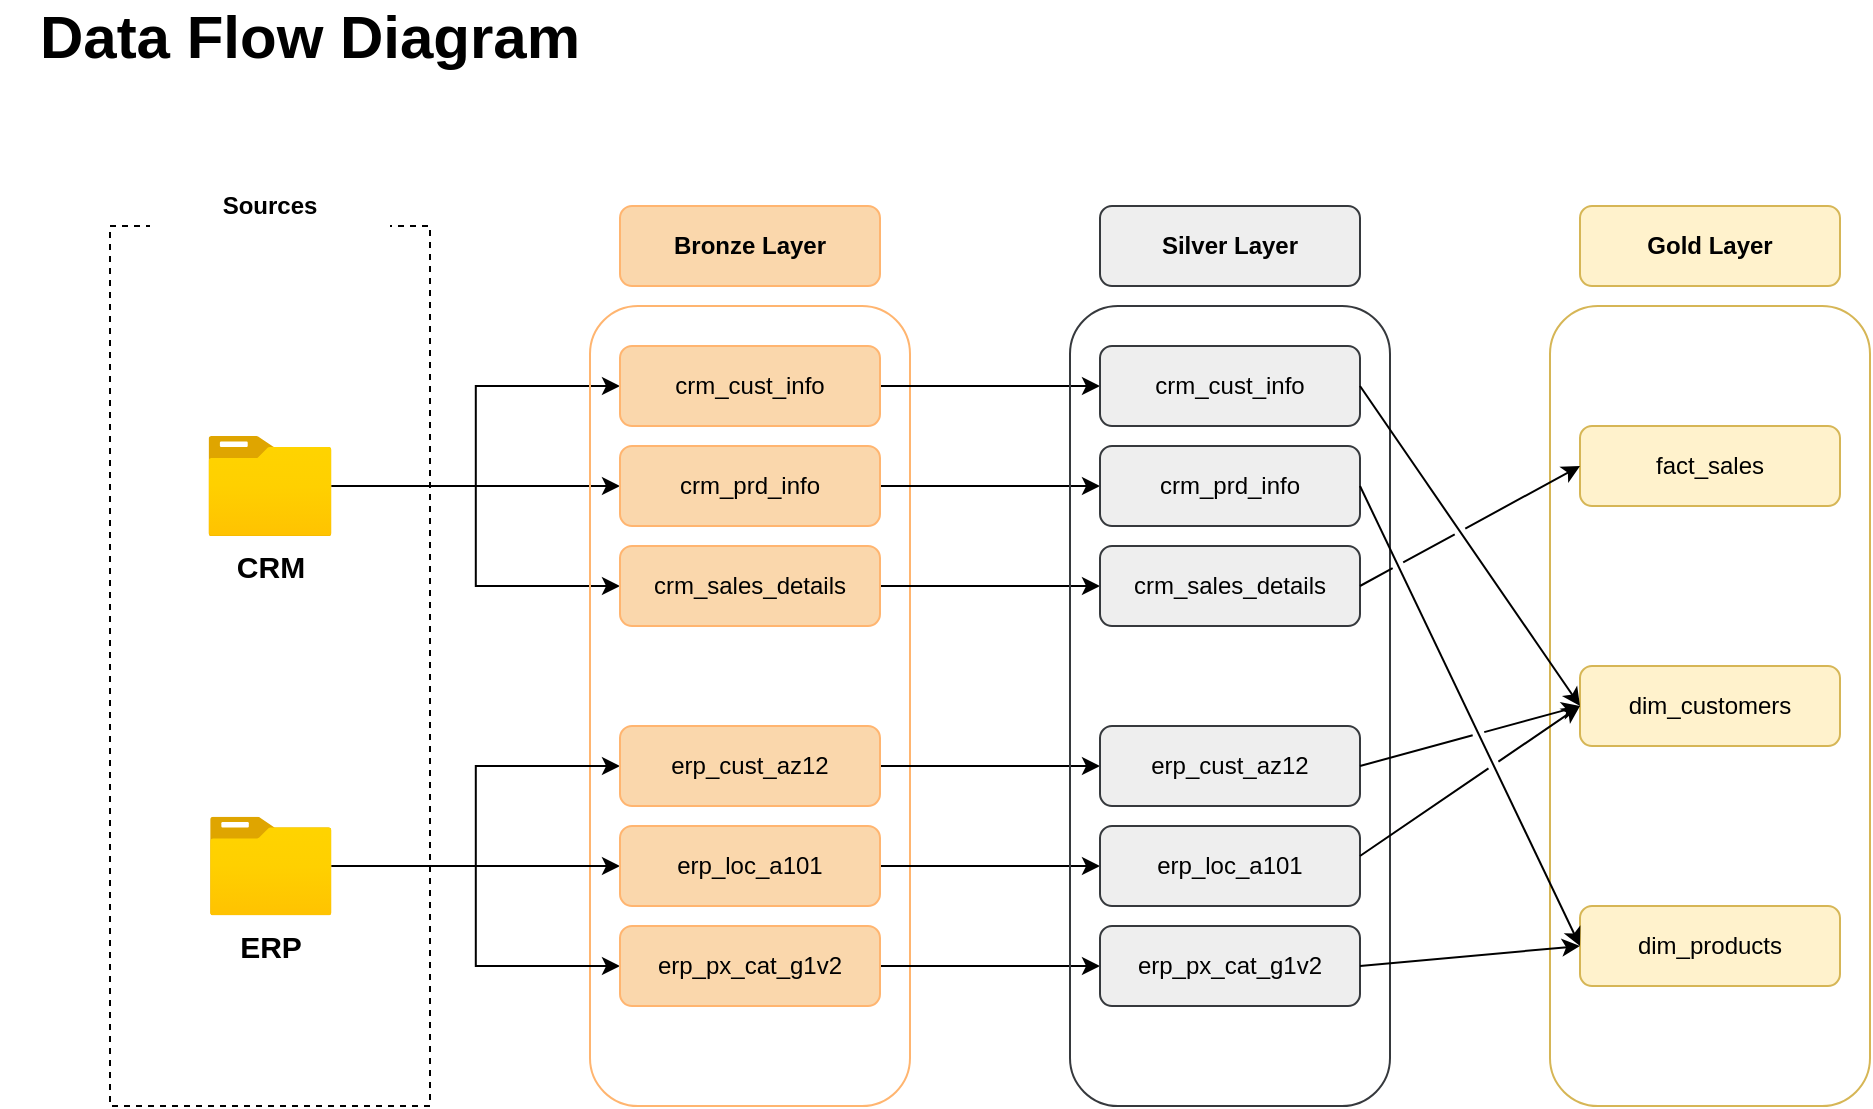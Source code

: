 <mxfile version="27.0.9">
  <diagram name="Page-1" id="W9OQKDCMhxmLWAbxm8fR">
    <mxGraphModel dx="1111" dy="1751" grid="1" gridSize="10" guides="1" tooltips="1" connect="1" arrows="1" fold="1" page="1" pageScale="1" pageWidth="1200" pageHeight="1920" math="0" shadow="0">
      <root>
        <mxCell id="0" />
        <mxCell id="1" parent="0" />
        <mxCell id="Mt2DSFejxQS1Zab_X2QU-1" value="" style="rounded=0;whiteSpace=wrap;html=1;fillColor=none;dashed=1;" parent="1" vertex="1">
          <mxGeometry x="145" y="270" width="160" height="440" as="geometry" />
        </mxCell>
        <mxCell id="Mt2DSFejxQS1Zab_X2QU-3" value="&lt;b&gt;Sources&lt;/b&gt;" style="rounded=1;whiteSpace=wrap;html=1;fillColor=default;strokeColor=none;" parent="1" vertex="1">
          <mxGeometry x="165" y="230" width="120" height="60" as="geometry" />
        </mxCell>
        <mxCell id="Mt2DSFejxQS1Zab_X2QU-24" style="edgeStyle=orthogonalEdgeStyle;rounded=0;orthogonalLoop=1;jettySize=auto;html=1;entryX=0;entryY=0.5;entryDx=0;entryDy=0;" parent="1" source="Mt2DSFejxQS1Zab_X2QU-5" target="Mt2DSFejxQS1Zab_X2QU-12" edge="1">
          <mxGeometry relative="1" as="geometry" />
        </mxCell>
        <mxCell id="Mt2DSFejxQS1Zab_X2QU-25" style="edgeStyle=orthogonalEdgeStyle;rounded=0;orthogonalLoop=1;jettySize=auto;html=1;entryX=0;entryY=0.5;entryDx=0;entryDy=0;" parent="1" source="Mt2DSFejxQS1Zab_X2QU-5" target="Mt2DSFejxQS1Zab_X2QU-10" edge="1">
          <mxGeometry relative="1" as="geometry" />
        </mxCell>
        <mxCell id="Mt2DSFejxQS1Zab_X2QU-29" style="edgeStyle=orthogonalEdgeStyle;rounded=0;orthogonalLoop=1;jettySize=auto;html=1;entryX=0;entryY=0.5;entryDx=0;entryDy=0;" parent="1" source="Mt2DSFejxQS1Zab_X2QU-5" target="Mt2DSFejxQS1Zab_X2QU-11" edge="1">
          <mxGeometry relative="1" as="geometry" />
        </mxCell>
        <mxCell id="Mt2DSFejxQS1Zab_X2QU-5" value="&lt;b&gt;&lt;font style=&quot;font-size: 15px;&quot;&gt;CRM&lt;/font&gt;&lt;/b&gt;" style="image;aspect=fixed;html=1;points=[];align=center;fontSize=12;image=img/lib/azure2/general/Folder_Blank.svg;" parent="1" vertex="1">
          <mxGeometry x="194.19" y="375" width="61.61" height="50" as="geometry" />
        </mxCell>
        <mxCell id="Mt2DSFejxQS1Zab_X2QU-8" value="" style="rounded=1;whiteSpace=wrap;html=1;fillColor=none;strokeColor=#FFB570;" parent="1" vertex="1">
          <mxGeometry x="385" y="310" width="160" height="400" as="geometry" />
        </mxCell>
        <mxCell id="Mt2DSFejxQS1Zab_X2QU-9" value="&lt;b&gt;Bronze Layer&lt;/b&gt;" style="rounded=1;whiteSpace=wrap;html=1;fillColor=#fad7ac;strokeColor=#FFB570;" parent="1" vertex="1">
          <mxGeometry x="400" y="260" width="130" height="40" as="geometry" />
        </mxCell>
        <mxCell id="AcQt561uoarVermznv3J-9" style="edgeStyle=orthogonalEdgeStyle;rounded=0;orthogonalLoop=1;jettySize=auto;html=1;entryX=0;entryY=0.5;entryDx=0;entryDy=0;" parent="1" source="Mt2DSFejxQS1Zab_X2QU-10" target="AcQt561uoarVermznv3J-3" edge="1">
          <mxGeometry relative="1" as="geometry" />
        </mxCell>
        <mxCell id="Mt2DSFejxQS1Zab_X2QU-10" value="&lt;span style=&quot;font-weight: normal;&quot;&gt;crm_cust_info&lt;/span&gt;" style="rounded=1;whiteSpace=wrap;html=1;fillColor=#fad7ac;strokeColor=#FFB570;fontStyle=1" parent="1" vertex="1">
          <mxGeometry x="400" y="330" width="130" height="40" as="geometry" />
        </mxCell>
        <mxCell id="AcQt561uoarVermznv3J-10" style="edgeStyle=orthogonalEdgeStyle;rounded=0;orthogonalLoop=1;jettySize=auto;html=1;entryX=0;entryY=0.5;entryDx=0;entryDy=0;" parent="1" source="Mt2DSFejxQS1Zab_X2QU-11" target="AcQt561uoarVermznv3J-4" edge="1">
          <mxGeometry relative="1" as="geometry" />
        </mxCell>
        <mxCell id="Mt2DSFejxQS1Zab_X2QU-11" value="&lt;span style=&quot;font-weight: normal;&quot;&gt;crm_prd_info&lt;/span&gt;" style="rounded=1;whiteSpace=wrap;html=1;fillColor=#fad7ac;strokeColor=#FFB570;fontStyle=1" parent="1" vertex="1">
          <mxGeometry x="400" y="380" width="130" height="40" as="geometry" />
        </mxCell>
        <mxCell id="AcQt561uoarVermznv3J-11" style="edgeStyle=orthogonalEdgeStyle;rounded=0;orthogonalLoop=1;jettySize=auto;html=1;entryX=0;entryY=0.5;entryDx=0;entryDy=0;" parent="1" source="Mt2DSFejxQS1Zab_X2QU-12" target="AcQt561uoarVermznv3J-5" edge="1">
          <mxGeometry relative="1" as="geometry" />
        </mxCell>
        <mxCell id="Mt2DSFejxQS1Zab_X2QU-12" value="&lt;span style=&quot;font-weight: normal;&quot;&gt;crm_sales_details&lt;/span&gt;" style="rounded=1;whiteSpace=wrap;html=1;fillColor=#fad7ac;strokeColor=#FFB570;fontStyle=1" parent="1" vertex="1">
          <mxGeometry x="400" y="430" width="130" height="40" as="geometry" />
        </mxCell>
        <mxCell id="Mt2DSFejxQS1Zab_X2QU-34" style="edgeStyle=orthogonalEdgeStyle;rounded=0;orthogonalLoop=1;jettySize=auto;html=1;entryX=0;entryY=0.5;entryDx=0;entryDy=0;" parent="1" source="Mt2DSFejxQS1Zab_X2QU-13" target="Mt2DSFejxQS1Zab_X2QU-26" edge="1">
          <mxGeometry relative="1" as="geometry" />
        </mxCell>
        <mxCell id="Mt2DSFejxQS1Zab_X2QU-35" style="edgeStyle=orthogonalEdgeStyle;rounded=0;orthogonalLoop=1;jettySize=auto;html=1;entryX=0;entryY=0.5;entryDx=0;entryDy=0;" parent="1" source="Mt2DSFejxQS1Zab_X2QU-13" target="Mt2DSFejxQS1Zab_X2QU-28" edge="1">
          <mxGeometry relative="1" as="geometry" />
        </mxCell>
        <mxCell id="Mt2DSFejxQS1Zab_X2QU-36" style="edgeStyle=orthogonalEdgeStyle;rounded=0;orthogonalLoop=1;jettySize=auto;html=1;entryX=0;entryY=0.5;entryDx=0;entryDy=0;" parent="1" source="Mt2DSFejxQS1Zab_X2QU-13" target="Mt2DSFejxQS1Zab_X2QU-27" edge="1">
          <mxGeometry relative="1" as="geometry" />
        </mxCell>
        <mxCell id="Mt2DSFejxQS1Zab_X2QU-13" value="&lt;b&gt;&lt;font style=&quot;font-size: 15px;&quot;&gt;ERP&lt;/font&gt;&lt;/b&gt;" style="image;aspect=fixed;html=1;points=[];align=center;fontSize=12;image=img/lib/azure2/general/Folder_Blank.svg;" parent="1" vertex="1">
          <mxGeometry x="194.99" y="565.32" width="60.81" height="49.35" as="geometry" />
        </mxCell>
        <mxCell id="AcQt561uoarVermznv3J-12" style="edgeStyle=orthogonalEdgeStyle;rounded=0;orthogonalLoop=1;jettySize=auto;html=1;entryX=0;entryY=0.5;entryDx=0;entryDy=0;" parent="1" source="Mt2DSFejxQS1Zab_X2QU-26" target="AcQt561uoarVermznv3J-6" edge="1">
          <mxGeometry relative="1" as="geometry" />
        </mxCell>
        <mxCell id="Mt2DSFejxQS1Zab_X2QU-26" value="&lt;span style=&quot;font-weight: normal;&quot;&gt;erp_cust_az12&lt;/span&gt;" style="rounded=1;whiteSpace=wrap;html=1;fillColor=#fad7ac;strokeColor=#FFB570;fontStyle=1" parent="1" vertex="1">
          <mxGeometry x="400" y="520" width="130" height="40" as="geometry" />
        </mxCell>
        <mxCell id="AcQt561uoarVermznv3J-13" style="edgeStyle=orthogonalEdgeStyle;rounded=0;orthogonalLoop=1;jettySize=auto;html=1;entryX=0;entryY=0.5;entryDx=0;entryDy=0;" parent="1" source="Mt2DSFejxQS1Zab_X2QU-27" target="AcQt561uoarVermznv3J-7" edge="1">
          <mxGeometry relative="1" as="geometry" />
        </mxCell>
        <mxCell id="Mt2DSFejxQS1Zab_X2QU-27" value="&lt;span style=&quot;font-weight: normal;&quot;&gt;erp_loc_a101&lt;/span&gt;" style="rounded=1;whiteSpace=wrap;html=1;fillColor=#fad7ac;strokeColor=#FFB570;fontStyle=1" parent="1" vertex="1">
          <mxGeometry x="400" y="570" width="130" height="40" as="geometry" />
        </mxCell>
        <mxCell id="AcQt561uoarVermznv3J-14" style="edgeStyle=orthogonalEdgeStyle;rounded=0;orthogonalLoop=1;jettySize=auto;html=1;entryX=0;entryY=0.5;entryDx=0;entryDy=0;" parent="1" source="Mt2DSFejxQS1Zab_X2QU-28" target="AcQt561uoarVermznv3J-8" edge="1">
          <mxGeometry relative="1" as="geometry" />
        </mxCell>
        <mxCell id="Mt2DSFejxQS1Zab_X2QU-28" value="&lt;span style=&quot;font-weight: normal;&quot;&gt;erp_px_cat_g1v2&lt;/span&gt;" style="rounded=1;whiteSpace=wrap;html=1;fillColor=#fad7ac;strokeColor=#FFB570;fontStyle=1" parent="1" vertex="1">
          <mxGeometry x="400" y="620" width="130" height="40" as="geometry" />
        </mxCell>
        <mxCell id="AcQt561uoarVermznv3J-1" value="" style="rounded=1;whiteSpace=wrap;html=1;fillColor=none;strokeColor=#36393d;" parent="1" vertex="1">
          <mxGeometry x="625" y="310" width="160" height="400" as="geometry" />
        </mxCell>
        <mxCell id="AcQt561uoarVermznv3J-2" value="&lt;b&gt;Silver Layer&lt;/b&gt;" style="rounded=1;whiteSpace=wrap;html=1;fillColor=#eeeeee;strokeColor=#36393d;" parent="1" vertex="1">
          <mxGeometry x="640" y="260" width="130" height="40" as="geometry" />
        </mxCell>
        <mxCell id="AcQt561uoarVermznv3J-3" value="&lt;span style=&quot;font-weight: normal;&quot;&gt;crm_cust_info&lt;/span&gt;" style="rounded=1;whiteSpace=wrap;html=1;fillColor=#eeeeee;strokeColor=#36393d;fontStyle=1;" parent="1" vertex="1">
          <mxGeometry x="640" y="330" width="130" height="40" as="geometry" />
        </mxCell>
        <mxCell id="AcQt561uoarVermznv3J-4" value="&lt;span style=&quot;font-weight: normal;&quot;&gt;crm_prd_info&lt;/span&gt;" style="rounded=1;whiteSpace=wrap;html=1;fillColor=#eeeeee;strokeColor=#36393d;fontStyle=1;" parent="1" vertex="1">
          <mxGeometry x="640" y="380" width="130" height="40" as="geometry" />
        </mxCell>
        <mxCell id="AcQt561uoarVermznv3J-5" value="&lt;span style=&quot;font-weight: normal;&quot;&gt;crm_sales_details&lt;/span&gt;" style="rounded=1;whiteSpace=wrap;html=1;fillColor=#eeeeee;strokeColor=#36393d;fontStyle=1;" parent="1" vertex="1">
          <mxGeometry x="640" y="430" width="130" height="40" as="geometry" />
        </mxCell>
        <mxCell id="AcQt561uoarVermznv3J-6" value="&lt;span style=&quot;font-weight: normal;&quot;&gt;erp_cust_az12&lt;/span&gt;" style="rounded=1;whiteSpace=wrap;html=1;fillColor=#eeeeee;strokeColor=#36393d;fontStyle=1;" parent="1" vertex="1">
          <mxGeometry x="640" y="520" width="130" height="40" as="geometry" />
        </mxCell>
        <mxCell id="AcQt561uoarVermznv3J-7" value="&lt;span style=&quot;font-weight: normal;&quot;&gt;erp_loc_a101&lt;/span&gt;" style="rounded=1;whiteSpace=wrap;html=1;fillColor=#eeeeee;strokeColor=#36393d;fontStyle=1;" parent="1" vertex="1">
          <mxGeometry x="640" y="570" width="130" height="40" as="geometry" />
        </mxCell>
        <mxCell id="AcQt561uoarVermznv3J-8" value="&lt;span style=&quot;font-weight: normal;&quot;&gt;erp_px_cat_g1v2&lt;/span&gt;" style="rounded=1;whiteSpace=wrap;html=1;fillColor=#eeeeee;strokeColor=#36393d;fontStyle=1;" parent="1" vertex="1">
          <mxGeometry x="640" y="620" width="130" height="40" as="geometry" />
        </mxCell>
        <mxCell id="AcQt561uoarVermznv3J-15" value="Data Flow Diagram" style="text;html=1;align=center;verticalAlign=middle;whiteSpace=wrap;rounded=0;fontSize=30;fontStyle=1" parent="1" vertex="1">
          <mxGeometry x="90" y="160" width="310" height="30" as="geometry" />
        </mxCell>
        <mxCell id="eDDFbSqknU3OSiNPezgp-1" value="" style="rounded=1;whiteSpace=wrap;html=1;fillColor=none;strokeColor=#d6b656;" parent="1" vertex="1">
          <mxGeometry x="865" y="310" width="160" height="400" as="geometry" />
        </mxCell>
        <mxCell id="eDDFbSqknU3OSiNPezgp-2" value="&lt;b&gt;Gold Layer&lt;/b&gt;" style="rounded=1;whiteSpace=wrap;html=1;fillColor=#fff2cc;strokeColor=#d6b656;" parent="1" vertex="1">
          <mxGeometry x="880" y="260" width="130" height="40" as="geometry" />
        </mxCell>
        <mxCell id="eDDFbSqknU3OSiNPezgp-3" value="&lt;span style=&quot;font-weight: normal;&quot;&gt;fact_sales&lt;/span&gt;" style="rounded=1;whiteSpace=wrap;html=1;fillColor=#fff2cc;strokeColor=#d6b656;fontStyle=1;" parent="1" vertex="1">
          <mxGeometry x="880" y="370" width="130" height="40" as="geometry" />
        </mxCell>
        <mxCell id="eDDFbSqknU3OSiNPezgp-4" value="&lt;span style=&quot;font-weight: normal;&quot;&gt;dim_customers&lt;/span&gt;" style="rounded=1;whiteSpace=wrap;html=1;fillColor=#fff2cc;strokeColor=#d6b656;fontStyle=1;" parent="1" vertex="1">
          <mxGeometry x="880" y="490" width="130" height="40" as="geometry" />
        </mxCell>
        <mxCell id="eDDFbSqknU3OSiNPezgp-5" value="&lt;span style=&quot;font-weight: normal;&quot;&gt;dim_products&lt;/span&gt;" style="rounded=1;whiteSpace=wrap;html=1;fillColor=#fff2cc;strokeColor=#d6b656;fontStyle=1;" parent="1" vertex="1">
          <mxGeometry x="880" y="610" width="130" height="40" as="geometry" />
        </mxCell>
        <mxCell id="eDDFbSqknU3OSiNPezgp-9" value="" style="endArrow=classic;html=1;rounded=0;entryX=0;entryY=0.5;entryDx=0;entryDy=0;jumpStyle=gap;" parent="1" target="eDDFbSqknU3OSiNPezgp-4" edge="1">
          <mxGeometry width="50" height="50" relative="1" as="geometry">
            <mxPoint x="770" y="350" as="sourcePoint" />
            <mxPoint x="835" y="395" as="targetPoint" />
          </mxGeometry>
        </mxCell>
        <mxCell id="eDDFbSqknU3OSiNPezgp-10" value="" style="endArrow=classic;html=1;rounded=0;jumpStyle=gap;" parent="1" edge="1">
          <mxGeometry width="50" height="50" relative="1" as="geometry">
            <mxPoint x="770" y="400" as="sourcePoint" />
            <mxPoint x="880" y="630" as="targetPoint" />
          </mxGeometry>
        </mxCell>
        <mxCell id="eDDFbSqknU3OSiNPezgp-11" value="" style="endArrow=classic;html=1;rounded=0;entryX=0;entryY=0.5;entryDx=0;entryDy=0;jumpStyle=gap;" parent="1" target="eDDFbSqknU3OSiNPezgp-3" edge="1">
          <mxGeometry width="50" height="50" relative="1" as="geometry">
            <mxPoint x="770" y="450" as="sourcePoint" />
            <mxPoint x="820" y="400" as="targetPoint" />
          </mxGeometry>
        </mxCell>
        <mxCell id="eDDFbSqknU3OSiNPezgp-12" value="" style="endArrow=classic;html=1;rounded=0;entryX=0;entryY=0.5;entryDx=0;entryDy=0;exitX=1;exitY=0.5;exitDx=0;exitDy=0;jumpStyle=gap;" parent="1" source="AcQt561uoarVermznv3J-6" target="eDDFbSqknU3OSiNPezgp-4" edge="1">
          <mxGeometry width="50" height="50" relative="1" as="geometry">
            <mxPoint x="775" y="530" as="sourcePoint" />
            <mxPoint x="815" y="490" as="targetPoint" />
          </mxGeometry>
        </mxCell>
        <mxCell id="eDDFbSqknU3OSiNPezgp-13" value="" style="endArrow=classic;html=1;rounded=0;entryX=0;entryY=0.5;entryDx=0;entryDy=0;exitX=1;exitY=0.5;exitDx=0;exitDy=0;jumpStyle=gap;" parent="1" target="eDDFbSqknU3OSiNPezgp-4" edge="1">
          <mxGeometry width="50" height="50" relative="1" as="geometry">
            <mxPoint x="770" y="585" as="sourcePoint" />
            <mxPoint x="880" y="440" as="targetPoint" />
          </mxGeometry>
        </mxCell>
        <mxCell id="eDDFbSqknU3OSiNPezgp-14" value="" style="endArrow=classic;html=1;rounded=0;entryX=0;entryY=0.5;entryDx=0;entryDy=0;jumpStyle=gap;" parent="1" target="eDDFbSqknU3OSiNPezgp-5" edge="1">
          <mxGeometry width="50" height="50" relative="1" as="geometry">
            <mxPoint x="770" y="640" as="sourcePoint" />
            <mxPoint x="820" y="590" as="targetPoint" />
          </mxGeometry>
        </mxCell>
      </root>
    </mxGraphModel>
  </diagram>
</mxfile>
